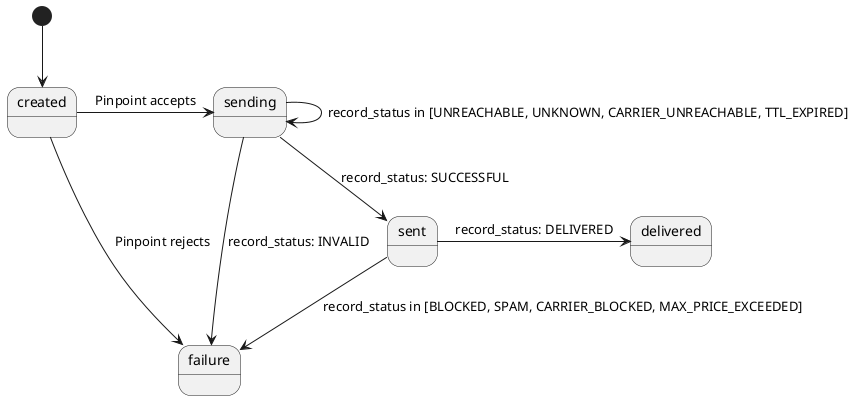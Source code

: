 @startuml

[*] --> created

created -right-> sending: Pinpoint accepts

created -down-> failure: Pinpoint rejects

sending -down-> sent: record_status: SUCCESSFUL

sent -right-> delivered:  record_status: DELIVERED

sending --> failure: record_status: INVALID
sending -right-> sending: record_status in [UNREACHABLE, UNKNOWN, CARRIER_UNREACHABLE, TTL_EXPIRED]

sent --> failure: record_status in [BLOCKED, SPAM, CARRIER_BLOCKED, MAX_PRICE_EXCEEDED]

@enduml